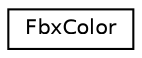 digraph "クラス階層図"
{
  edge [fontname="Helvetica",fontsize="10",labelfontname="Helvetica",labelfontsize="10"];
  node [fontname="Helvetica",fontsize="10",shape=record];
  rankdir="LR";
  Node0 [label="FbxColor",height=0.2,width=0.4,color="black", fillcolor="white", style="filled",URL="$class_fbx_color.html"];
}

